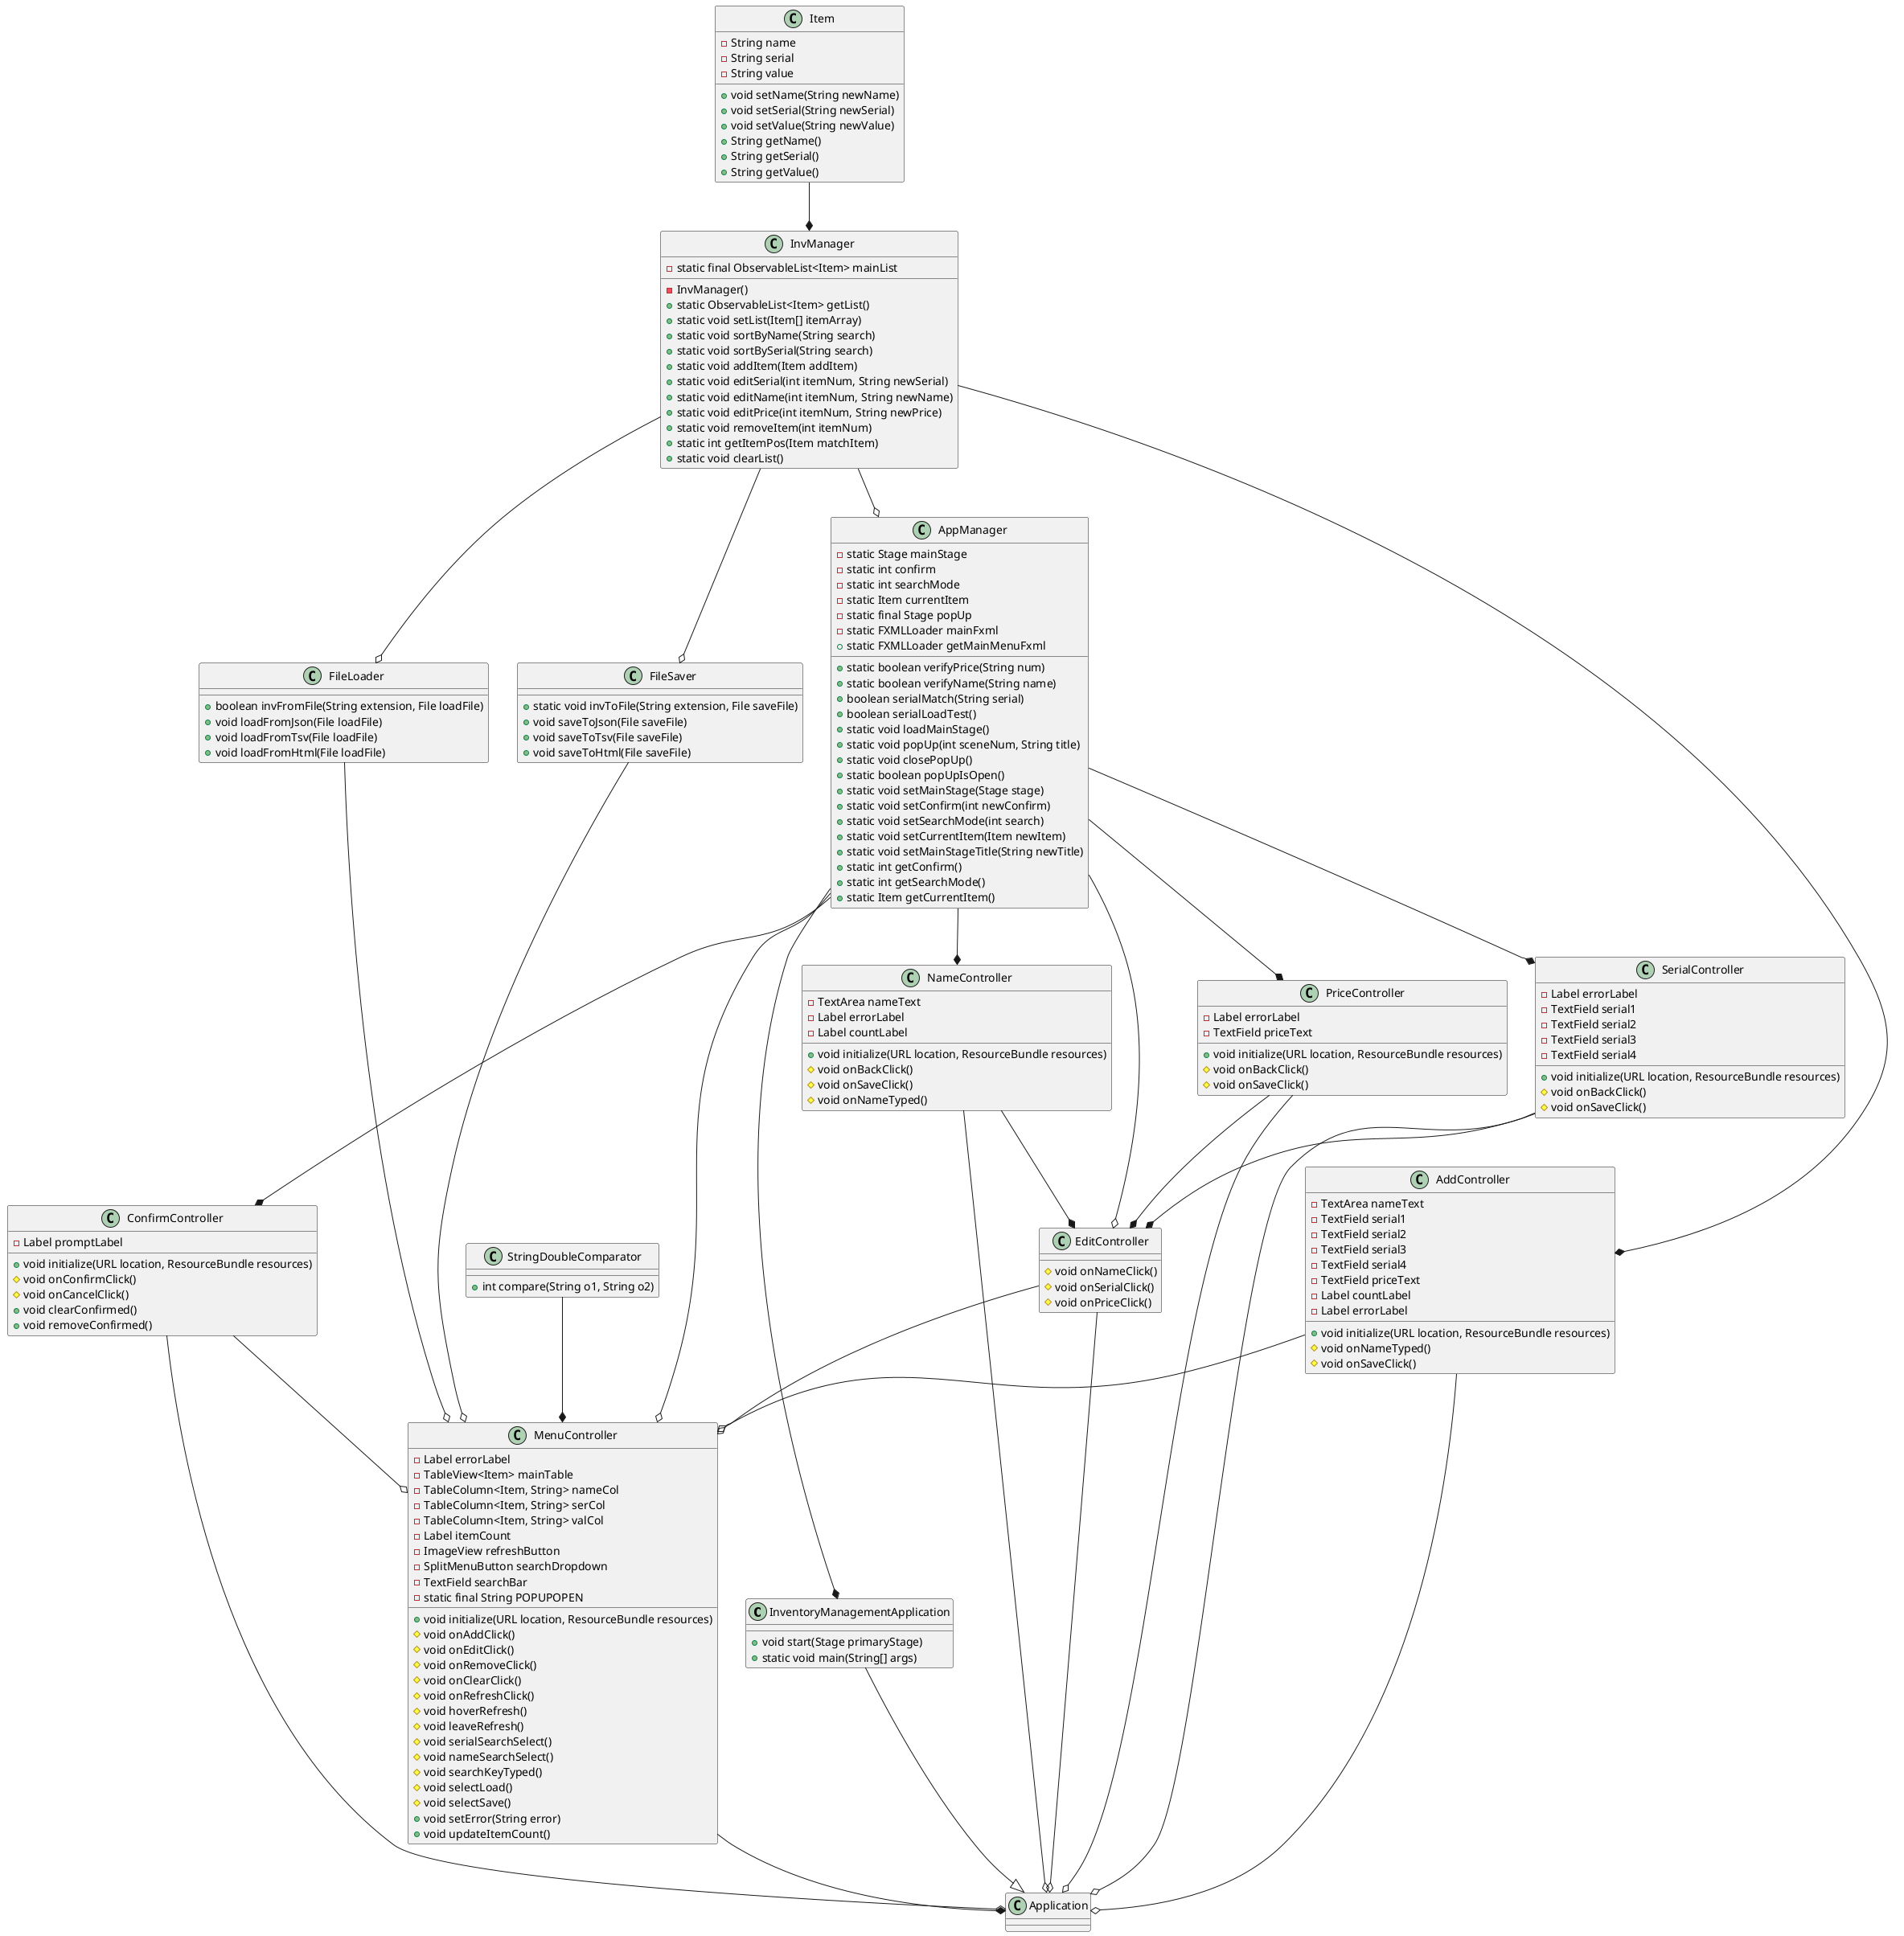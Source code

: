 @startuml

InventoryManagementApplication --|> Application
Item --* InvManager
FileLoader --o MenuController
FileSaver --o MenuController
MenuController --* Application
InvManager --o FileLoader
InvManager --o FileSaver
AppManager --* InventoryManagementApplication
AppManager --o MenuController
AppManager --* NameController
AppManager --* PriceController
AppManager --* SerialController
AppManager --o EditController
InvManager --o AppManager
NameController --o Application
PriceController --o Application
SerialController --o Application
EditController --o Application
ConfirmController --o Application
AppManager --* ConfirmController
AddController --o Application
InvManager --* AddController
AddController --o MenuController
EditController --o MenuController
ConfirmController --o MenuController
NameController --* EditController
PriceController --* EditController
SerialController --* EditController
StringDoubleComparator --* MenuController

class InventoryManagementApplication{
+void start(Stage primaryStage)
+static void main(String[] args)
}

class FileSaver{
+static void invToFile(String extension, File saveFile)
+void saveToJson(File saveFile)
+void saveToTsv(File saveFile)
+void saveToHtml(File saveFile)
}

class FileLoader{
+boolean invFromFile(String extension, File loadFile)
+void loadFromJson(File loadFile)
+void loadFromTsv(File loadFile)
+void loadFromHtml(File loadFile)
}

class AddController{
-TextArea nameText
-TextField serial1
-TextField serial2
-TextField serial3
-TextField serial4
-TextField priceText
-Label countLabel
-Label errorLabel
+void initialize(URL location, ResourceBundle resources)
#void onNameTyped()
#void onSaveClick()
}

class AppManager{
-static Stage mainStage
-static int confirm
-static int searchMode
-static Item currentItem
-static final Stage popUp
-static FXMLLoader mainFxml
+static boolean verifyPrice(String num)
+static boolean verifyName(String name)
+boolean serialMatch(String serial)
+boolean serialLoadTest()
+static void loadMainStage()
+static void popUp(int sceneNum, String title)
+static void closePopUp()
+static boolean popUpIsOpen()
+static void setMainStage(Stage stage)
+static void setConfirm(int newConfirm)
+static void setSearchMode(int search)
+static void setCurrentItem(Item newItem)
+static void setMainStageTitle(String newTitle)
+static int getConfirm()
+static int getSearchMode()
+static Item getCurrentItem()
+static FXMLLoader getMainMenuFxml
}

class ConfirmController{
-Label promptLabel
+void initialize(URL location, ResourceBundle resources)
#void onConfirmClick()
#void onCancelClick()
+void clearConfirmed()
+void removeConfirmed()
}

class EditController{
#void onNameClick()
#void onSerialClick()
#void onPriceClick()
}

class InvManager{
-InvManager()
-static final ObservableList<Item> mainList
+static ObservableList<Item> getList()
+static void setList(Item[] itemArray)
+static void sortByName(String search)
+static void sortBySerial(String search)
+static void addItem(Item addItem)
+static void editSerial(int itemNum, String newSerial)
+static void editName(int itemNum, String newName)
+static void editPrice(int itemNum, String newPrice)
+static void removeItem(int itemNum)
+static int getItemPos(Item matchItem)
+static void clearList()
}

class Item{
-String name
-String serial
-String value
+void setName(String newName)
+void setSerial(String newSerial)
+void setValue(String newValue)
+String getName()
+String getSerial()
+String getValue()
}

class MenuController{
-Label errorLabel
-TableView<Item> mainTable
-TableColumn<Item, String> nameCol
-TableColumn<Item, String> serCol
-TableColumn<Item, String> valCol
-Label itemCount
-ImageView refreshButton
-SplitMenuButton searchDropdown
-TextField searchBar
-static final String POPUPOPEN
+void initialize(URL location, ResourceBundle resources)
#void onAddClick()
#void onEditClick()
#void onRemoveClick()
#void onClearClick()
#void onRefreshClick()
#void hoverRefresh()
#void leaveRefresh()
#void serialSearchSelect()
#void nameSearchSelect()
#void searchKeyTyped()
#void selectLoad()
#void selectSave()
+void setError(String error)
+void updateItemCount()
}

class StringDoubleComparator{
+int compare(String o1, String o2)
}

class NameController{
-TextArea nameText
-Label errorLabel
-Label countLabel
+void initialize(URL location, ResourceBundle resources)
#void onBackClick()
#void onSaveClick()
#void onNameTyped()
}

class PriceController{
-Label errorLabel
-TextField priceText
+void initialize(URL location, ResourceBundle resources)
#void onBackClick()
#void onSaveClick()
}

class SerialController{
-Label errorLabel
-TextField serial1
-TextField serial2
-TextField serial3
-TextField serial4
+void initialize(URL location, ResourceBundle resources)
#void onBackClick()
#void onSaveClick()

}

@enduml